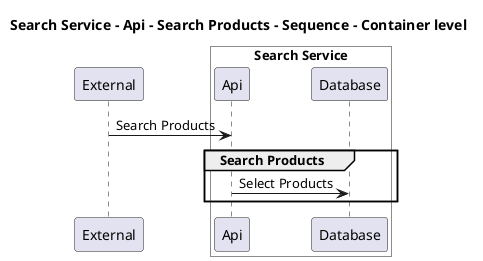 @startuml

title Search Service - Api - Search Products - Sequence - Container level

participant "External" as C4InterFlow.SoftwareSystems.ExternalSystem

box "Search Service" #White
    participant "Api" as ECommercePlatform.SoftwareSystems.SearchService.Containers.Api
    participant "Database" as ECommercePlatform.SoftwareSystems.SearchService.Containers.Database
end box


C4InterFlow.SoftwareSystems.ExternalSystem -> ECommercePlatform.SoftwareSystems.SearchService.Containers.Api : Search Products
group Search Products
ECommercePlatform.SoftwareSystems.SearchService.Containers.Api -> ECommercePlatform.SoftwareSystems.SearchService.Containers.Database : Select Products
end


@enduml
